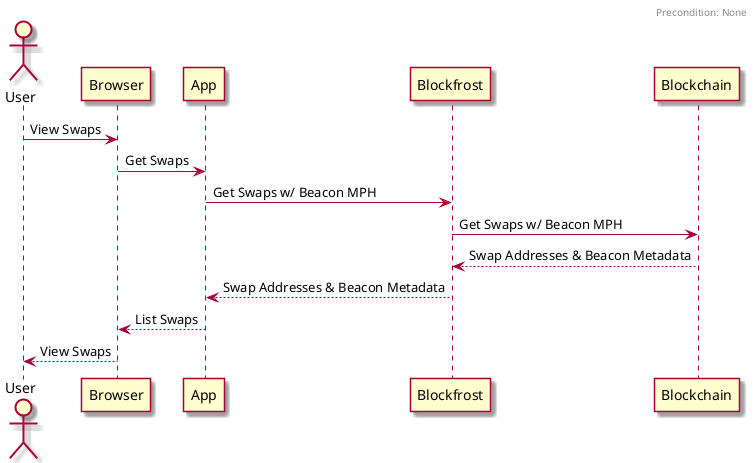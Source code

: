 @startuml view-swaps

skin rose
header Precondition: None
actor User
User -> Browser : View Swaps
Browser -> App : Get Swaps
App -> Blockfrost : Get Swaps w/ Beacon MPH
Blockfrost -> Blockchain : Get Swaps w/ Beacon MPH
Blockchain --> Blockfrost : Swap Addresses & Beacon Metadata
Blockfrost --> App : Swap Addresses & Beacon Metadata
App --> Browser : List Swaps
Browser --> User : View Swaps

@enduml